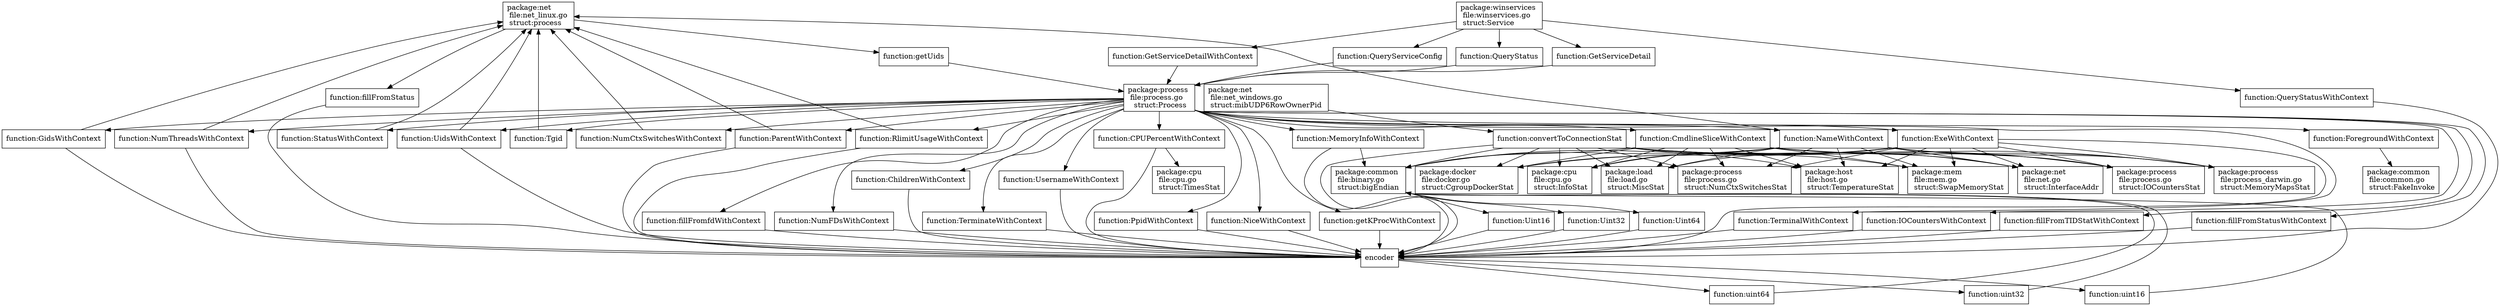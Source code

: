 digraph gph {
bigEndian [label="package:common \l file:binary.go \l struct:bigEndian \l", shape="box"];bigEndian_Uint32 [label="function:Uint32", shape="box"];
encoder [label="encoder", shape="box"];
bigEndian_Uint64 [label="function:Uint64", shape="box"];
encoder_uint64 [label="function:uint64", shape="box"];
encoder_uint32 [label="function:uint32", shape="box"];
encoder_uint16 [label="function:uint16", shape="box"];
bigEndian_Uint16 [label="function:Uint16", shape="box"];

process [label="package:net \l file:net_linux.go \l struct:process \l", shape="box"];process_fillFromStatus [label="function:fillFromStatus", shape="box"];
process_getUids [label="function:getUids", shape="box"];
Process [label="package:process \l file:process.go \l struct:Process", shape="box"];

mibUDP6RowOwnerPid [label="package:net \l file:net_windows.go \l struct:mibUDP6RowOwnerPid \l", shape="box"];mibUDP6RowOwnerPid_convertToConnectionStat [label="function:convertToConnectionStat", shape="box"];
InterfaceAddr [label="package:net \l file:net.go \l struct:InterfaceAddr", shape="box"];
SwapMemoryStat [label="package:mem \l file:mem.go \l struct:SwapMemoryStat", shape="box"];
TemperatureStat [label="package:host \l file:host.go \l struct:TemperatureStat", shape="box"];
MemoryMapsStat [label="package:process \l file:process_darwin.go \l struct:MemoryMapsStat", shape="box"];
CgroupDockerStat [label="package:docker \l file:docker.go \l struct:CgroupDockerStat", shape="box"];
InfoStat [label="package:cpu \l file:cpu.go \l struct:InfoStat", shape="box"];
MiscStat [label="package:load \l file:load.go \l struct:MiscStat", shape="box"];
NumCtxSwitchesStat [label="package:process \l file:process.go \l struct:NumCtxSwitchesStat", shape="box"];
IOCountersStat [label="package:process \l file:process.go \l struct:IOCountersStat", shape="box"];
Process_CPUPercentWithContext [label="function:CPUPercentWithContext", shape="box"];
TimesStat [label="package:cpu \l file:cpu.go \l struct:TimesStat", shape="box"];
Process_GidsWithContext [label="function:GidsWithContext", shape="box"];
Process_NumThreadsWithContext [label="function:NumThreadsWithContext", shape="box"];
Process_NameWithContext [label="function:NameWithContext", shape="box"];
Process_MemoryInfoWithContext [label="function:MemoryInfoWithContext", shape="box"];
Process_PpidWithContext [label="function:PpidWithContext", shape="box"];
Process_ForegroundWithContext [label="function:ForegroundWithContext", shape="box"];
FakeInvoke [label="package:common \l file:common.go \l struct:FakeInvoke", shape="box"];
Process_UidsWithContext [label="function:UidsWithContext", shape="box"];
Process_ParentWithContext [label="function:ParentWithContext", shape="box"];
Process_NiceWithContext [label="function:NiceWithContext", shape="box"];
Process_getKProcWithContext [label="function:getKProcWithContext", shape="box"];
Process_TerminalWithContext [label="function:TerminalWithContext", shape="box"];
Process_IOCountersWithContext [label="function:IOCountersWithContext", shape="box"];
Process_StatusWithContext [label="function:StatusWithContext", shape="box"];
Process_RlimitUsageWithContext [label="function:RlimitUsageWithContext", shape="box"];
Process_fillFromTIDStatWithContext [label="function:fillFromTIDStatWithContext", shape="box"];
Process_fillFromStatusWithContext [label="function:fillFromStatusWithContext", shape="box"];
Process_Tgid [label="function:Tgid", shape="box"];
Process_fillFromfdWithContext [label="function:fillFromfdWithContext", shape="box"];
Process_NumCtxSwitchesWithContext [label="function:NumCtxSwitchesWithContext", shape="box"];
Process_NumFDsWithContext [label="function:NumFDsWithContext", shape="box"];
Process_CmdlineSliceWithContext [label="function:CmdlineSliceWithContext", shape="box"];
Process_ChildrenWithContext [label="function:ChildrenWithContext", shape="box"];
Process_TerminateWithContext [label="function:TerminateWithContext", shape="box"];
Process_UsernameWithContext [label="function:UsernameWithContext", shape="box"];
Process_ExeWithContext [label="function:ExeWithContext", shape="box"];

Service [label="package:winservices \l file:winservices.go \l struct:Service \l", shape="box"];Service_QueryStatus [label="function:QueryStatus", shape="box"];
Service_QueryStatusWithContext [label="function:QueryStatusWithContext", shape="box"];
Service_GetServiceDetail [label="function:GetServiceDetail", shape="box"];
Service_GetServiceDetailWithContext [label="function:GetServiceDetailWithContext", shape="box"];
Service_QueryServiceConfig [label="function:QueryServiceConfig", shape="box"];
Service->Service_QueryStatusWithContext;
Service_QueryStatusWithContext->encoder;
Service->Service_GetServiceDetail;
Service_GetServiceDetail->Process;
Service->Service_GetServiceDetailWithContext;
Service_GetServiceDetailWithContext->Process;
Service->Service_QueryServiceConfig;
Service_QueryServiceConfig->Process;
Service->Service_QueryStatus;
Service_QueryStatus->Process;
Process->Process_CPUPercentWithContext;
Process_CPUPercentWithContext->TimesStat;
Process_CPUPercentWithContext->encoder;
Process->Process_NumThreadsWithContext;
Process_NumThreadsWithContext->encoder;
Process->Process_NameWithContext;
Process_NameWithContext->InfoStat;
Process_NameWithContext->bigEndian;
Process_NameWithContext->MemoryMapsStat;
Process_NameWithContext->IOCountersStat;
Process_NameWithContext->CgroupDockerStat;
Process_NameWithContext->SwapMemoryStat;
Process_NameWithContext->InterfaceAddr;
Process_NameWithContext->TemperatureStat;
Process_NameWithContext->MiscStat;
Process_NameWithContext->NumCtxSwitchesStat;
Process->Process_MemoryInfoWithContext;
Process_MemoryInfoWithContext->encoder;
Process->Process_PpidWithContext;
Process_PpidWithContext->encoder;
Process->Process_ForegroundWithContext;
Process_ForegroundWithContext->FakeInvoke;
Process->Process_UidsWithContext;
Process_UidsWithContext->encoder;
Process->Process_ParentWithContext;
Process_ParentWithContext->encoder;
Process->Process_NiceWithContext;
Process_NiceWithContext->encoder;
Process->Process_getKProcWithContext;
Process_getKProcWithContext->encoder;
Process->Process_TerminalWithContext;
Process_TerminalWithContext->encoder;
Process->Process_GidsWithContext;
Process_GidsWithContext->encoder;
Process_MemoryInfoWithContext->bigEndian;
Process->Process_IOCountersWithContext;
Process_IOCountersWithContext->encoder;
Process_NumThreadsWithContext->process;
Process->Process_RlimitUsageWithContext;
Process_RlimitUsageWithContext->encoder;
Process_RlimitUsageWithContext->process;
Process_NameWithContext->process;
Process->Process_fillFromTIDStatWithContext;
Process_fillFromTIDStatWithContext->encoder;
Process_ParentWithContext->process;
Process->Process_fillFromStatusWithContext;
Process_fillFromStatusWithContext->encoder;
Process->Process_Tgid;
Process_Tgid->process;
Process->Process_fillFromfdWithContext;
Process_fillFromfdWithContext->encoder;
Process_GidsWithContext->process;
Process->Process_NumCtxSwitchesWithContext;
Process_NumCtxSwitchesWithContext->process;
Process->Process_NumFDsWithContext;
Process_NumFDsWithContext->encoder;
Process_UidsWithContext->process;
Process->Process_StatusWithContext;
Process_StatusWithContext->process;
Process->Process_CmdlineSliceWithContext;
Process_CmdlineSliceWithContext->IOCountersStat;
Process_CmdlineSliceWithContext->bigEndian;
Process_CmdlineSliceWithContext->CgroupDockerStat;
Process_CmdlineSliceWithContext->InterfaceAddr;
Process_CmdlineSliceWithContext->MemoryMapsStat;
Process_CmdlineSliceWithContext->TemperatureStat;
Process_CmdlineSliceWithContext->MiscStat;
Process_CmdlineSliceWithContext->NumCtxSwitchesStat;
Process_CmdlineSliceWithContext->SwapMemoryStat;
Process_CmdlineSliceWithContext->InfoStat;
Process->Process_ExeWithContext;
Process_ExeWithContext->MemoryMapsStat;
Process_ExeWithContext->CgroupDockerStat;
Process_ExeWithContext->encoder;
Process_ExeWithContext->InterfaceAddr;
Process_ExeWithContext->MiscStat;
Process_ExeWithContext->NumCtxSwitchesStat;
Process_ExeWithContext->IOCountersStat;
Process_ExeWithContext->bigEndian;
Process_ExeWithContext->SwapMemoryStat;
Process_ExeWithContext->InfoStat;
Process_ExeWithContext->TemperatureStat;
Process->Process_ChildrenWithContext;
Process_ChildrenWithContext->encoder;
Process->Process_TerminateWithContext;
Process_TerminateWithContext->encoder;
Process->Process_UsernameWithContext;
Process_UsernameWithContext->encoder;
encoder->encoder_uint32;
encoder_uint32->bigEndian;
bigEndian->bigEndian_Uint16;
bigEndian_Uint16->encoder;
encoder->encoder_uint16;
encoder_uint16->bigEndian;
bigEndian->bigEndian_Uint32;
bigEndian_Uint32->encoder;
bigEndian->bigEndian_Uint64;
bigEndian_Uint64->encoder;
encoder->encoder_uint64;
encoder_uint64->bigEndian;
process->process_getUids;
process_getUids->Process;
process->process_fillFromStatus;
process_fillFromStatus->encoder;
mibUDP6RowOwnerPid->mibUDP6RowOwnerPid_convertToConnectionStat;
mibUDP6RowOwnerPid_convertToConnectionStat->NumCtxSwitchesStat;
mibUDP6RowOwnerPid_convertToConnectionStat->IOCountersStat;
mibUDP6RowOwnerPid_convertToConnectionStat->InfoStat;
mibUDP6RowOwnerPid_convertToConnectionStat->MiscStat;
mibUDP6RowOwnerPid_convertToConnectionStat->TemperatureStat;
mibUDP6RowOwnerPid_convertToConnectionStat->MemoryMapsStat;
mibUDP6RowOwnerPid_convertToConnectionStat->bigEndian;
mibUDP6RowOwnerPid_convertToConnectionStat->encoder;
mibUDP6RowOwnerPid_convertToConnectionStat->CgroupDockerStat;
mibUDP6RowOwnerPid_convertToConnectionStat->InterfaceAddr;
mibUDP6RowOwnerPid_convertToConnectionStat->SwapMemoryStat;
}